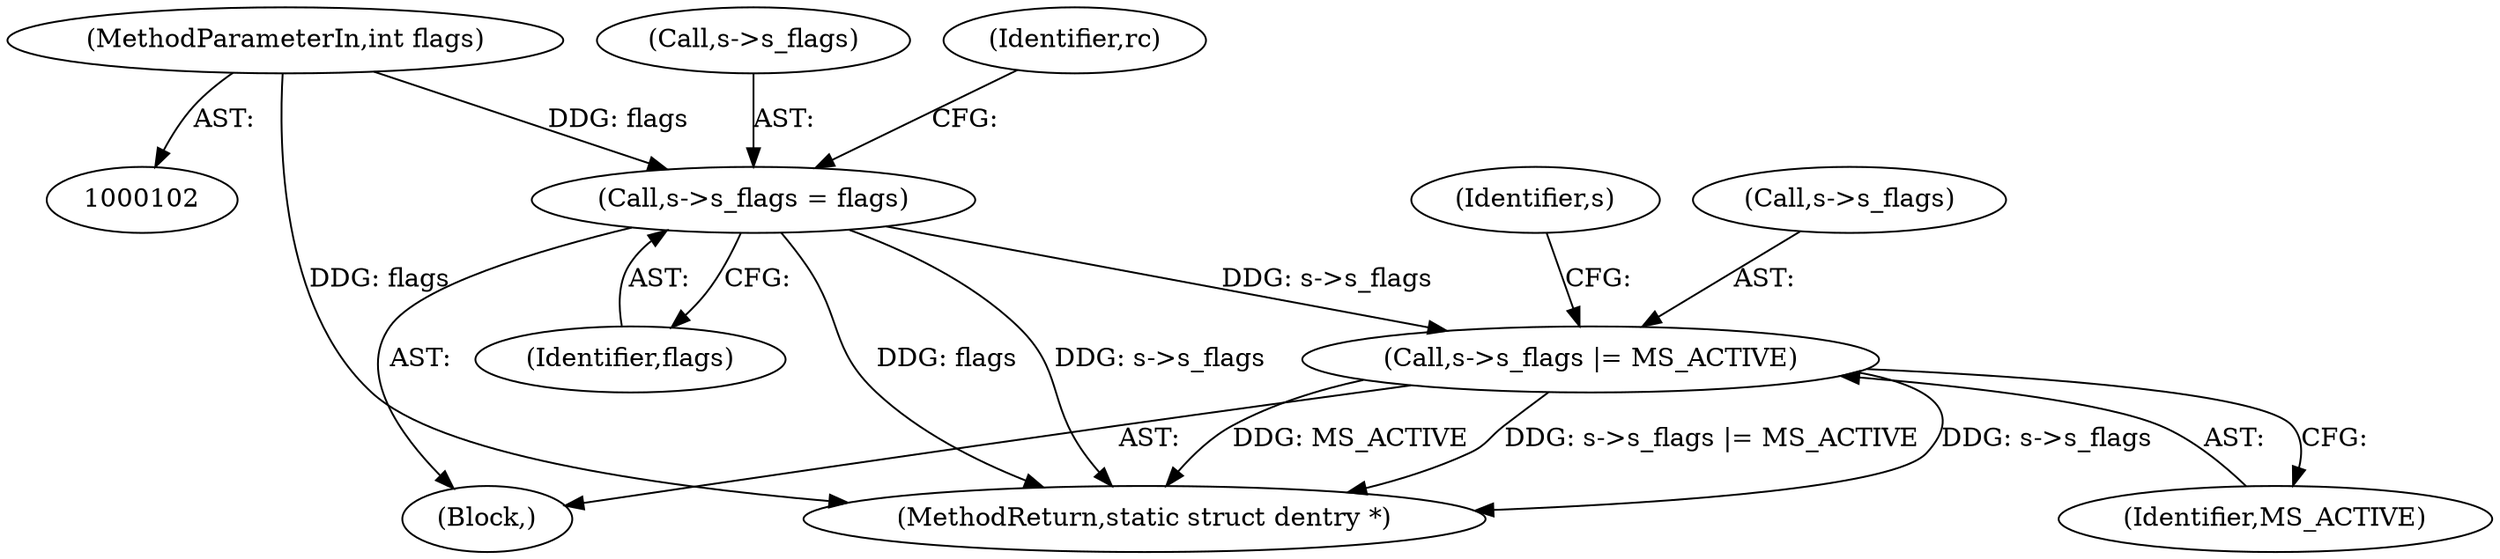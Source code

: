 digraph "0_linux_764355487ea220fdc2faf128d577d7f679b91f97@pointer" {
"1000160" [label="(Call,s->s_flags = flags)"];
"1000104" [label="(MethodParameterIn,int flags)"];
"1000341" [label="(Call,s->s_flags |= MS_ACTIVE)"];
"1000342" [label="(Call,s->s_flags)"];
"1000349" [label="(Identifier,s)"];
"1000166" [label="(Identifier,rc)"];
"1000161" [label="(Call,s->s_flags)"];
"1000341" [label="(Call,s->s_flags |= MS_ACTIVE)"];
"1000373" [label="(MethodReturn,static struct dentry *)"];
"1000104" [label="(MethodParameterIn,int flags)"];
"1000345" [label="(Identifier,MS_ACTIVE)"];
"1000107" [label="(Block,)"];
"1000164" [label="(Identifier,flags)"];
"1000160" [label="(Call,s->s_flags = flags)"];
"1000160" -> "1000107"  [label="AST: "];
"1000160" -> "1000164"  [label="CFG: "];
"1000161" -> "1000160"  [label="AST: "];
"1000164" -> "1000160"  [label="AST: "];
"1000166" -> "1000160"  [label="CFG: "];
"1000160" -> "1000373"  [label="DDG: flags"];
"1000160" -> "1000373"  [label="DDG: s->s_flags"];
"1000104" -> "1000160"  [label="DDG: flags"];
"1000160" -> "1000341"  [label="DDG: s->s_flags"];
"1000104" -> "1000102"  [label="AST: "];
"1000104" -> "1000373"  [label="DDG: flags"];
"1000341" -> "1000107"  [label="AST: "];
"1000341" -> "1000345"  [label="CFG: "];
"1000342" -> "1000341"  [label="AST: "];
"1000345" -> "1000341"  [label="AST: "];
"1000349" -> "1000341"  [label="CFG: "];
"1000341" -> "1000373"  [label="DDG: s->s_flags"];
"1000341" -> "1000373"  [label="DDG: MS_ACTIVE"];
"1000341" -> "1000373"  [label="DDG: s->s_flags |= MS_ACTIVE"];
}
